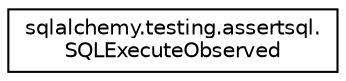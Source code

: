 digraph "Graphical Class Hierarchy"
{
 // LATEX_PDF_SIZE
  edge [fontname="Helvetica",fontsize="10",labelfontname="Helvetica",labelfontsize="10"];
  node [fontname="Helvetica",fontsize="10",shape=record];
  rankdir="LR";
  Node0 [label="sqlalchemy.testing.assertsql.\lSQLExecuteObserved",height=0.2,width=0.4,color="black", fillcolor="white", style="filled",URL="$classsqlalchemy_1_1testing_1_1assertsql_1_1SQLExecuteObserved.html",tooltip=" "];
}
